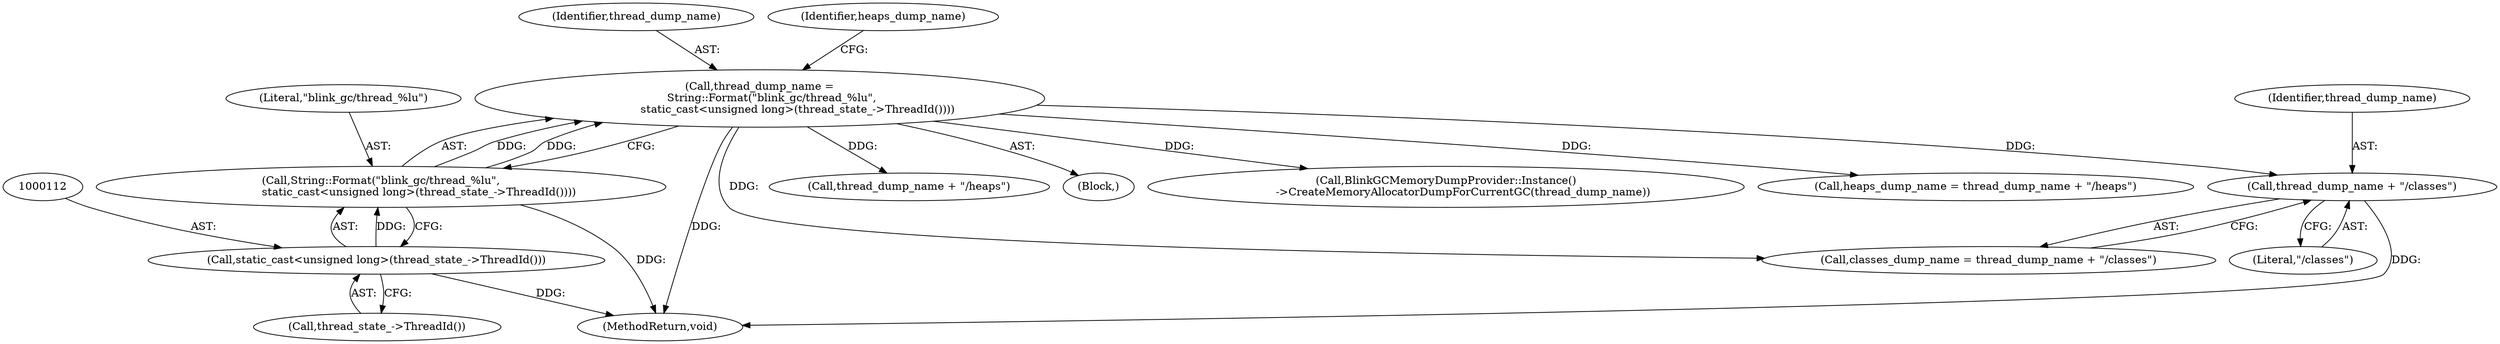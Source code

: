 digraph "0_Chrome_20b65d00ca3d8696430e22efad7485366f8c3a21_2@API" {
"1000123" [label="(Call,thread_dump_name + \"/classes\")"];
"1000107" [label="(Call,thread_dump_name =\n       String::Format(\"blink_gc/thread_%lu\",\n                      static_cast<unsigned long>(thread_state_->ThreadId())))"];
"1000109" [label="(Call,String::Format(\"blink_gc/thread_%lu\",\n                      static_cast<unsigned long>(thread_state_->ThreadId())))"];
"1000111" [label="(Call,static_cast<unsigned long>(thread_state_->ThreadId()))"];
"1000109" [label="(Call,String::Format(\"blink_gc/thread_%lu\",\n                      static_cast<unsigned long>(thread_state_->ThreadId())))"];
"1000121" [label="(Call,classes_dump_name = thread_dump_name + \"/classes\")"];
"1000108" [label="(Identifier,thread_dump_name)"];
"1000123" [label="(Call,thread_dump_name + \"/classes\")"];
"1000117" [label="(Call,thread_dump_name + \"/heaps\")"];
"1000111" [label="(Call,static_cast<unsigned long>(thread_state_->ThreadId()))"];
"1000113" [label="(Call,thread_state_->ThreadId())"];
"1000102" [label="(Block,)"];
"1000234" [label="(Call,BlinkGCMemoryDumpProvider::Instance()\n          ->CreateMemoryAllocatorDumpForCurrentGC(thread_dump_name))"];
"1000110" [label="(Literal,\"blink_gc/thread_%lu\")"];
"1000115" [label="(Call,heaps_dump_name = thread_dump_name + \"/heaps\")"];
"1000125" [label="(Literal,\"/classes\")"];
"1000265" [label="(MethodReturn,void)"];
"1000124" [label="(Identifier,thread_dump_name)"];
"1000116" [label="(Identifier,heaps_dump_name)"];
"1000107" [label="(Call,thread_dump_name =\n       String::Format(\"blink_gc/thread_%lu\",\n                      static_cast<unsigned long>(thread_state_->ThreadId())))"];
"1000123" -> "1000121"  [label="AST: "];
"1000123" -> "1000125"  [label="CFG: "];
"1000124" -> "1000123"  [label="AST: "];
"1000125" -> "1000123"  [label="AST: "];
"1000121" -> "1000123"  [label="CFG: "];
"1000123" -> "1000265"  [label="DDG: "];
"1000107" -> "1000123"  [label="DDG: "];
"1000107" -> "1000102"  [label="AST: "];
"1000107" -> "1000109"  [label="CFG: "];
"1000108" -> "1000107"  [label="AST: "];
"1000109" -> "1000107"  [label="AST: "];
"1000116" -> "1000107"  [label="CFG: "];
"1000107" -> "1000265"  [label="DDG: "];
"1000109" -> "1000107"  [label="DDG: "];
"1000109" -> "1000107"  [label="DDG: "];
"1000107" -> "1000115"  [label="DDG: "];
"1000107" -> "1000117"  [label="DDG: "];
"1000107" -> "1000121"  [label="DDG: "];
"1000107" -> "1000234"  [label="DDG: "];
"1000109" -> "1000111"  [label="CFG: "];
"1000110" -> "1000109"  [label="AST: "];
"1000111" -> "1000109"  [label="AST: "];
"1000109" -> "1000265"  [label="DDG: "];
"1000111" -> "1000109"  [label="DDG: "];
"1000111" -> "1000113"  [label="CFG: "];
"1000112" -> "1000111"  [label="AST: "];
"1000113" -> "1000111"  [label="AST: "];
"1000111" -> "1000265"  [label="DDG: "];
}
